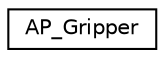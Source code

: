 digraph "Graphical Class Hierarchy"
{
 // INTERACTIVE_SVG=YES
  edge [fontname="Helvetica",fontsize="10",labelfontname="Helvetica",labelfontsize="10"];
  node [fontname="Helvetica",fontsize="10",shape=record];
  rankdir="LR";
  Node1 [label="AP_Gripper",height=0.2,width=0.4,color="black", fillcolor="white", style="filled",URL="$classAP__Gripper.html"];
}
